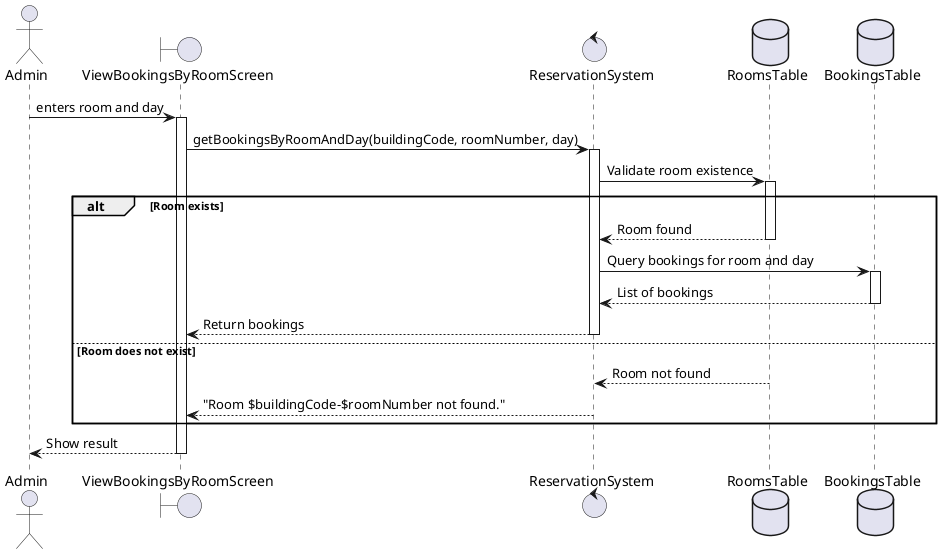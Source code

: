 @startuml
actor Admin
boundary ViewBookingsByRoomScreen
control ReservationSystem
database RoomsTable
database BookingsTable

Admin -> ViewBookingsByRoomScreen: enters room and day
activate ViewBookingsByRoomScreen
ViewBookingsByRoomScreen -> ReservationSystem: getBookingsByRoomAndDay(buildingCode, roomNumber, day)
activate ReservationSystem
ReservationSystem -> RoomsTable: Validate room existence
activate RoomsTable
alt Room exists
    RoomsTable --> ReservationSystem: Room found
    deactivate RoomsTable
    ReservationSystem -> BookingsTable: Query bookings for room and day
    activate BookingsTable
    BookingsTable --> ReservationSystem: List of bookings
    deactivate BookingsTable
    ReservationSystem --> ViewBookingsByRoomScreen: Return bookings
    deactivate ReservationSystem
else Room does not exist
    RoomsTable --> ReservationSystem: Room not found
    deactivate RoomsTable
    ReservationSystem --> ViewBookingsByRoomScreen: "Room $buildingCode-$roomNumber not found."
    deactivate ReservationSystem
end
ViewBookingsByRoomScreen --> Admin: Show result
deactivate ViewBookingsByRoomScreen
@enduml
